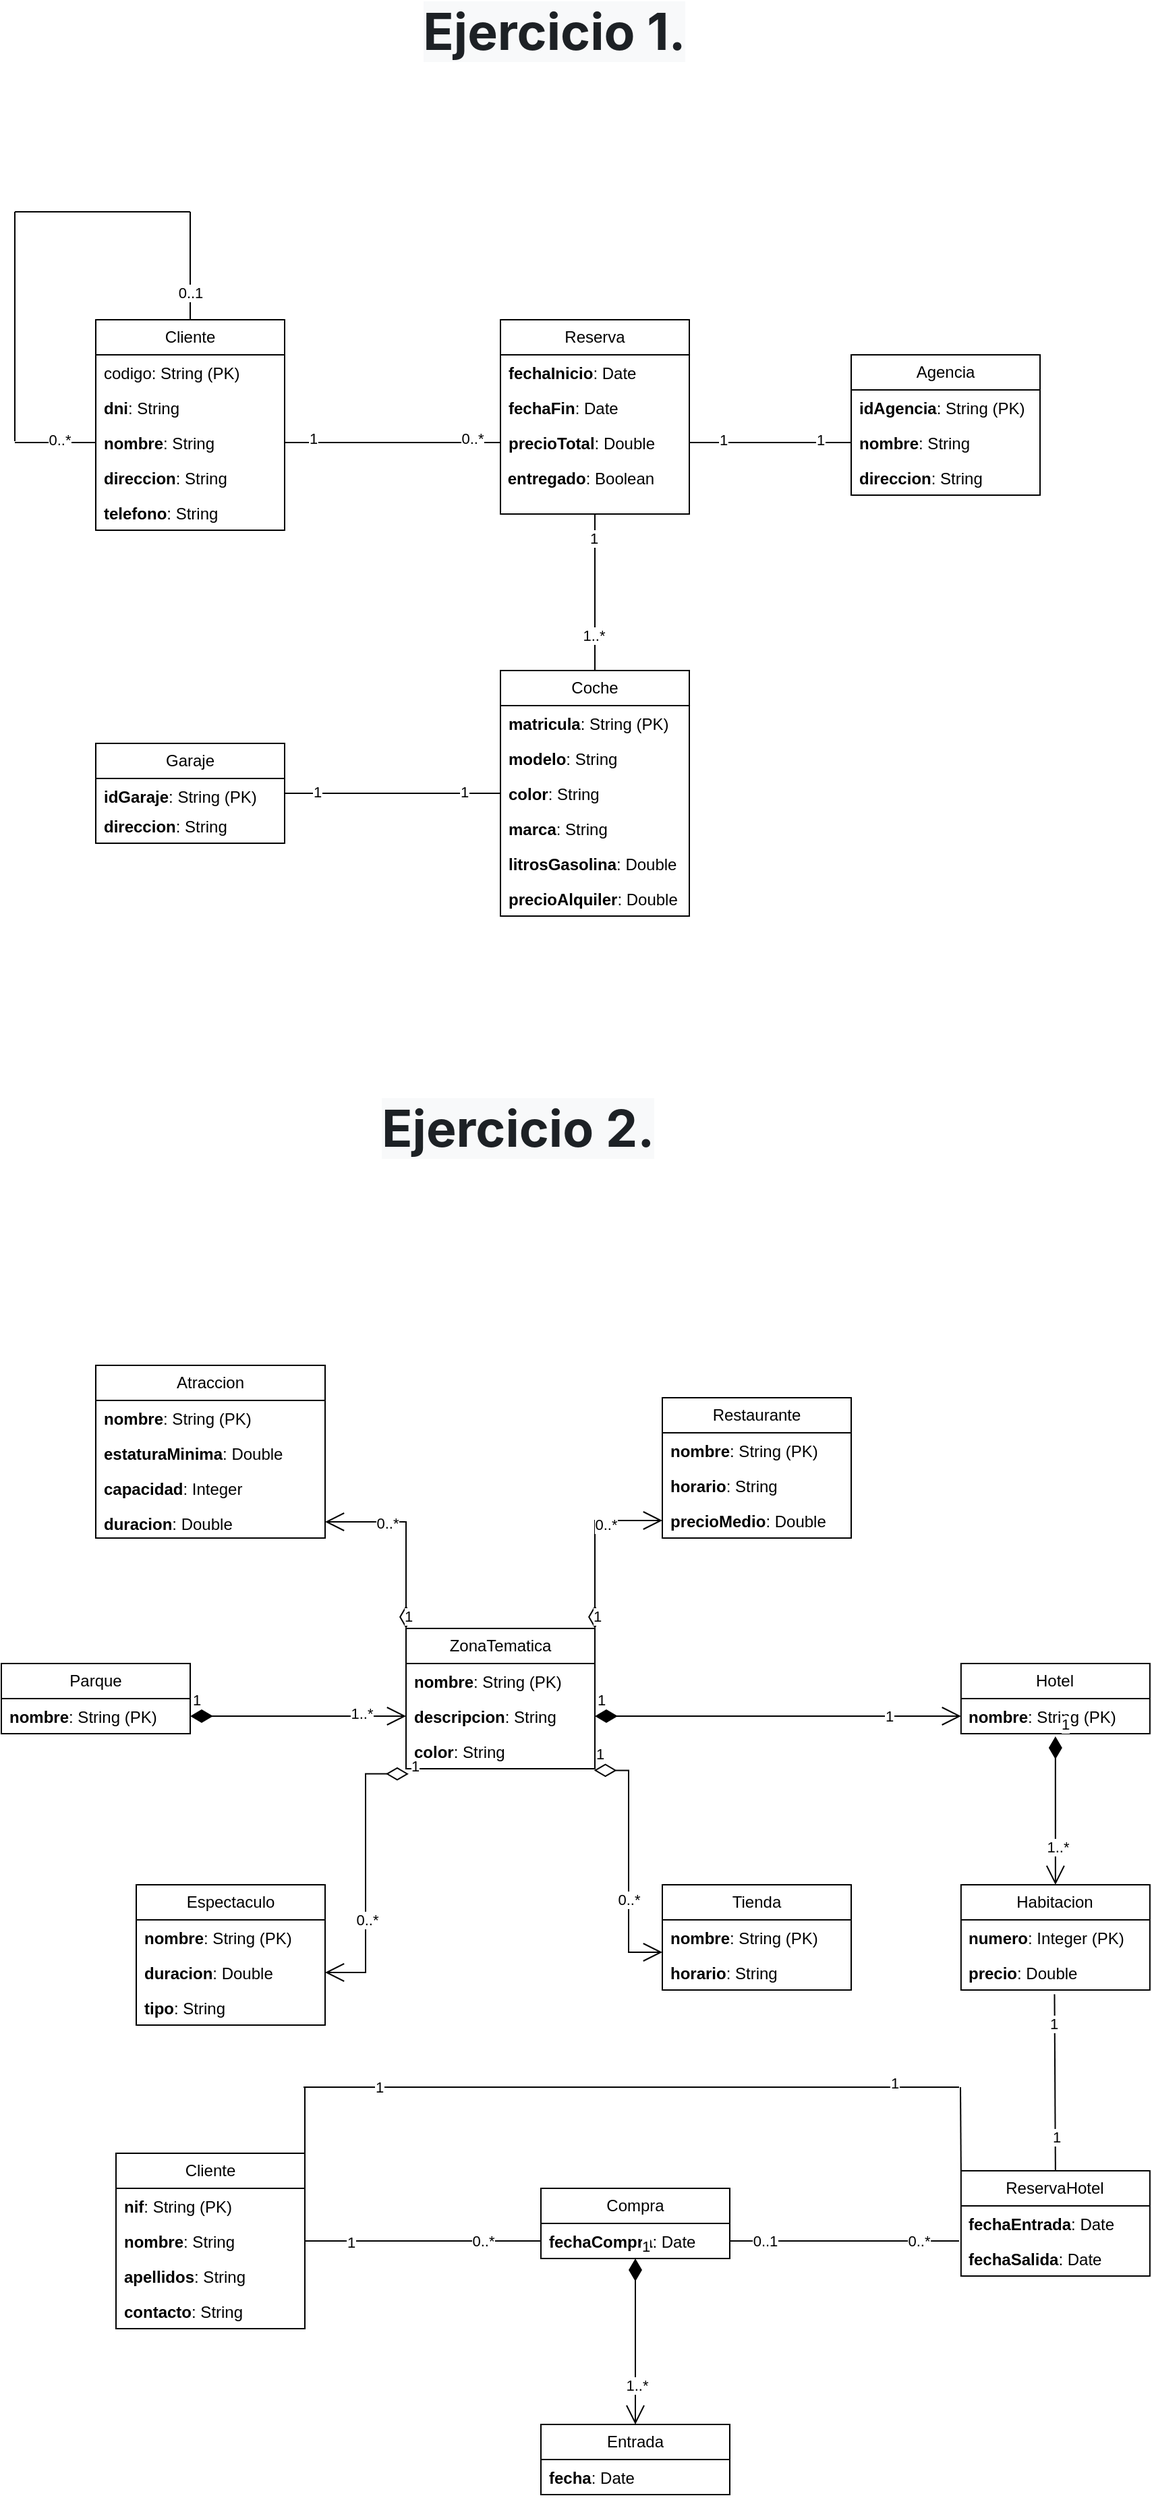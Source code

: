 <mxfile version="27.0.5">
  <diagram name="Página-1" id="EUluBLOnjJW3jBVmM-b0">
    <mxGraphModel dx="3473" dy="3196" grid="1" gridSize="10" guides="1" tooltips="1" connect="1" arrows="1" fold="1" page="1" pageScale="1" pageWidth="827" pageHeight="1169" math="0" shadow="0">
      <root>
        <mxCell id="0" />
        <mxCell id="1" parent="0" />
        <mxCell id="inNf---Pyamz4NJHzgAa-1" value="Cliente" style="swimlane;fontStyle=0;childLayout=stackLayout;horizontal=1;startSize=26;fillColor=none;horizontalStack=0;resizeParent=1;resizeParentMax=0;resizeLast=0;collapsible=1;marginBottom=0;whiteSpace=wrap;html=1;" vertex="1" parent="1">
          <mxGeometry x="100" y="-190" width="140" height="156" as="geometry" />
        </mxCell>
        <mxCell id="inNf---Pyamz4NJHzgAa-2" value="codigo: String (PK)" style="text;strokeColor=none;fillColor=none;align=left;verticalAlign=top;spacingLeft=4;spacingRight=4;overflow=hidden;rotatable=0;points=[[0,0.5],[1,0.5]];portConstraint=eastwest;whiteSpace=wrap;html=1;" vertex="1" parent="inNf---Pyamz4NJHzgAa-1">
          <mxGeometry y="26" width="140" height="26" as="geometry" />
        </mxCell>
        <mxCell id="inNf---Pyamz4NJHzgAa-3" value="&lt;strong data-end=&quot;411&quot; data-start=&quot;404&quot;&gt;dni&lt;/strong&gt;: String" style="text;strokeColor=none;fillColor=none;align=left;verticalAlign=top;spacingLeft=4;spacingRight=4;overflow=hidden;rotatable=0;points=[[0,0.5],[1,0.5]];portConstraint=eastwest;whiteSpace=wrap;html=1;" vertex="1" parent="inNf---Pyamz4NJHzgAa-1">
          <mxGeometry y="52" width="140" height="26" as="geometry" />
        </mxCell>
        <mxCell id="inNf---Pyamz4NJHzgAa-5" value="&lt;strong data-end=&quot;432&quot; data-start=&quot;422&quot;&gt;nombre&lt;/strong&gt;: String" style="text;strokeColor=none;fillColor=none;align=left;verticalAlign=top;spacingLeft=4;spacingRight=4;overflow=hidden;rotatable=0;points=[[0,0.5],[1,0.5]];portConstraint=eastwest;whiteSpace=wrap;html=1;" vertex="1" parent="inNf---Pyamz4NJHzgAa-1">
          <mxGeometry y="78" width="140" height="26" as="geometry" />
        </mxCell>
        <mxCell id="inNf---Pyamz4NJHzgAa-6" value="&lt;strong data-end=&quot;456&quot; data-start=&quot;443&quot;&gt;direccion&lt;/strong&gt;: String" style="text;strokeColor=none;fillColor=none;align=left;verticalAlign=top;spacingLeft=4;spacingRight=4;overflow=hidden;rotatable=0;points=[[0,0.5],[1,0.5]];portConstraint=eastwest;whiteSpace=wrap;html=1;" vertex="1" parent="inNf---Pyamz4NJHzgAa-1">
          <mxGeometry y="104" width="140" height="26" as="geometry" />
        </mxCell>
        <mxCell id="inNf---Pyamz4NJHzgAa-4" value="&lt;strong data-end=&quot;479&quot; data-start=&quot;467&quot;&gt;telefono&lt;/strong&gt;: String" style="text;strokeColor=none;fillColor=none;align=left;verticalAlign=top;spacingLeft=4;spacingRight=4;overflow=hidden;rotatable=0;points=[[0,0.5],[1,0.5]];portConstraint=eastwest;whiteSpace=wrap;html=1;" vertex="1" parent="inNf---Pyamz4NJHzgAa-1">
          <mxGeometry y="130" width="140" height="26" as="geometry" />
        </mxCell>
        <mxCell id="inNf---Pyamz4NJHzgAa-7" value="Reserva" style="swimlane;fontStyle=0;childLayout=stackLayout;horizontal=1;startSize=26;fillColor=none;horizontalStack=0;resizeParent=1;resizeParentMax=0;resizeLast=0;collapsible=1;marginBottom=0;whiteSpace=wrap;html=1;" vertex="1" parent="1">
          <mxGeometry x="400" y="-190" width="140" height="144" as="geometry" />
        </mxCell>
        <mxCell id="inNf---Pyamz4NJHzgAa-8" value="&lt;strong data-end=&quot;525&quot; data-start=&quot;510&quot;&gt;fechaInicio&lt;/strong&gt;: Date" style="text;strokeColor=none;fillColor=none;align=left;verticalAlign=top;spacingLeft=4;spacingRight=4;overflow=hidden;rotatable=0;points=[[0,0.5],[1,0.5]];portConstraint=eastwest;whiteSpace=wrap;html=1;" vertex="1" parent="inNf---Pyamz4NJHzgAa-7">
          <mxGeometry y="26" width="140" height="26" as="geometry" />
        </mxCell>
        <mxCell id="inNf---Pyamz4NJHzgAa-9" value="&lt;strong data-end=&quot;546&quot; data-start=&quot;534&quot;&gt;fechaFin&lt;/strong&gt;: Date" style="text;strokeColor=none;fillColor=none;align=left;verticalAlign=top;spacingLeft=4;spacingRight=4;overflow=hidden;rotatable=0;points=[[0,0.5],[1,0.5]];portConstraint=eastwest;whiteSpace=wrap;html=1;" vertex="1" parent="inNf---Pyamz4NJHzgAa-7">
          <mxGeometry y="52" width="140" height="26" as="geometry" />
        </mxCell>
        <mxCell id="inNf---Pyamz4NJHzgAa-10" value="&lt;strong data-end=&quot;570&quot; data-start=&quot;555&quot;&gt;precioTotal&lt;/strong&gt;: Double" style="text;strokeColor=none;fillColor=none;align=left;verticalAlign=top;spacingLeft=4;spacingRight=4;overflow=hidden;rotatable=0;points=[[0,0.5],[1,0.5]];portConstraint=eastwest;whiteSpace=wrap;html=1;" vertex="1" parent="inNf---Pyamz4NJHzgAa-7">
          <mxGeometry y="78" width="140" height="26" as="geometry" />
        </mxCell>
        <mxCell id="inNf---Pyamz4NJHzgAa-11" value="&lt;strong data-end=&quot;594&quot; data-start=&quot;581&quot;&gt;&amp;nbsp;entregado&lt;/strong&gt;: Boolean" style="text;whiteSpace=wrap;html=1;" vertex="1" parent="inNf---Pyamz4NJHzgAa-7">
          <mxGeometry y="104" width="140" height="40" as="geometry" />
        </mxCell>
        <mxCell id="inNf---Pyamz4NJHzgAa-12" value="Coche" style="swimlane;fontStyle=0;childLayout=stackLayout;horizontal=1;startSize=26;fillColor=none;horizontalStack=0;resizeParent=1;resizeParentMax=0;resizeLast=0;collapsible=1;marginBottom=0;whiteSpace=wrap;html=1;" vertex="1" parent="1">
          <mxGeometry x="400" y="70" width="140" height="182" as="geometry" />
        </mxCell>
        <mxCell id="inNf---Pyamz4NJHzgAa-13" value="&lt;strong data-end=&quot;637&quot; data-start=&quot;624&quot;&gt;matricula&lt;/strong&gt;: String (PK)" style="text;strokeColor=none;fillColor=none;align=left;verticalAlign=top;spacingLeft=4;spacingRight=4;overflow=hidden;rotatable=0;points=[[0,0.5],[1,0.5]];portConstraint=eastwest;whiteSpace=wrap;html=1;" vertex="1" parent="inNf---Pyamz4NJHzgAa-12">
          <mxGeometry y="26" width="140" height="26" as="geometry" />
        </mxCell>
        <mxCell id="inNf---Pyamz4NJHzgAa-14" value="&lt;strong data-end=&quot;663&quot; data-start=&quot;653&quot;&gt;modelo&lt;/strong&gt;: String" style="text;strokeColor=none;fillColor=none;align=left;verticalAlign=top;spacingLeft=4;spacingRight=4;overflow=hidden;rotatable=0;points=[[0,0.5],[1,0.5]];portConstraint=eastwest;whiteSpace=wrap;html=1;" vertex="1" parent="inNf---Pyamz4NJHzgAa-12">
          <mxGeometry y="52" width="140" height="26" as="geometry" />
        </mxCell>
        <mxCell id="inNf---Pyamz4NJHzgAa-17" value="&lt;strong data-end=&quot;683&quot; data-start=&quot;674&quot;&gt;color&lt;/strong&gt;: String" style="text;strokeColor=none;fillColor=none;align=left;verticalAlign=top;spacingLeft=4;spacingRight=4;overflow=hidden;rotatable=0;points=[[0,0.5],[1,0.5]];portConstraint=eastwest;whiteSpace=wrap;html=1;" vertex="1" parent="inNf---Pyamz4NJHzgAa-12">
          <mxGeometry y="78" width="140" height="26" as="geometry" />
        </mxCell>
        <mxCell id="inNf---Pyamz4NJHzgAa-18" value="&lt;strong data-end=&quot;703&quot; data-start=&quot;694&quot;&gt;marca&lt;/strong&gt;: String" style="text;strokeColor=none;fillColor=none;align=left;verticalAlign=top;spacingLeft=4;spacingRight=4;overflow=hidden;rotatable=0;points=[[0,0.5],[1,0.5]];portConstraint=eastwest;whiteSpace=wrap;html=1;" vertex="1" parent="inNf---Pyamz4NJHzgAa-12">
          <mxGeometry y="104" width="140" height="26" as="geometry" />
        </mxCell>
        <mxCell id="inNf---Pyamz4NJHzgAa-19" value="&lt;strong data-end=&quot;732&quot; data-start=&quot;714&quot;&gt;litrosGasolina&lt;/strong&gt;: Double" style="text;strokeColor=none;fillColor=none;align=left;verticalAlign=top;spacingLeft=4;spacingRight=4;overflow=hidden;rotatable=0;points=[[0,0.5],[1,0.5]];portConstraint=eastwest;whiteSpace=wrap;html=1;" vertex="1" parent="inNf---Pyamz4NJHzgAa-12">
          <mxGeometry y="130" width="140" height="26" as="geometry" />
        </mxCell>
        <mxCell id="inNf---Pyamz4NJHzgAa-15" value="&lt;strong data-end=&quot;761&quot; data-start=&quot;743&quot;&gt;precioAlquiler&lt;/strong&gt;: Double" style="text;strokeColor=none;fillColor=none;align=left;verticalAlign=top;spacingLeft=4;spacingRight=4;overflow=hidden;rotatable=0;points=[[0,0.5],[1,0.5]];portConstraint=eastwest;whiteSpace=wrap;html=1;" vertex="1" parent="inNf---Pyamz4NJHzgAa-12">
          <mxGeometry y="156" width="140" height="26" as="geometry" />
        </mxCell>
        <mxCell id="inNf---Pyamz4NJHzgAa-20" value="Garaje" style="swimlane;fontStyle=0;childLayout=stackLayout;horizontal=1;startSize=26;fillColor=none;horizontalStack=0;resizeParent=1;resizeParentMax=0;resizeLast=0;collapsible=1;marginBottom=0;whiteSpace=wrap;html=1;" vertex="1" parent="1">
          <mxGeometry x="100" y="124" width="140" height="74" as="geometry" />
        </mxCell>
        <mxCell id="inNf---Pyamz4NJHzgAa-21" value="&lt;strong data-end=&quot;803&quot; data-start=&quot;791&quot;&gt;idGaraje&lt;/strong&gt;: String (PK)" style="text;strokeColor=none;fillColor=none;align=left;verticalAlign=top;spacingLeft=4;spacingRight=4;overflow=hidden;rotatable=0;points=[[0,0.5],[1,0.5]];portConstraint=eastwest;whiteSpace=wrap;html=1;" vertex="1" parent="inNf---Pyamz4NJHzgAa-20">
          <mxGeometry y="26" width="140" height="22" as="geometry" />
        </mxCell>
        <mxCell id="inNf---Pyamz4NJHzgAa-22" value="&lt;strong data-end=&quot;832&quot; data-start=&quot;819&quot;&gt;direccion&lt;/strong&gt;: String" style="text;strokeColor=none;fillColor=none;align=left;verticalAlign=top;spacingLeft=4;spacingRight=4;overflow=hidden;rotatable=0;points=[[0,0.5],[1,0.5]];portConstraint=eastwest;whiteSpace=wrap;html=1;" vertex="1" parent="inNf---Pyamz4NJHzgAa-20">
          <mxGeometry y="48" width="140" height="26" as="geometry" />
        </mxCell>
        <mxCell id="inNf---Pyamz4NJHzgAa-24" value="Agencia" style="swimlane;fontStyle=0;childLayout=stackLayout;horizontal=1;startSize=26;fillColor=none;horizontalStack=0;resizeParent=1;resizeParentMax=0;resizeLast=0;collapsible=1;marginBottom=0;whiteSpace=wrap;html=1;" vertex="1" parent="1">
          <mxGeometry x="660" y="-164" width="140" height="104" as="geometry" />
        </mxCell>
        <mxCell id="inNf---Pyamz4NJHzgAa-25" value="&lt;strong data-end=&quot;876&quot; data-start=&quot;863&quot;&gt;idAgencia&lt;/strong&gt;: String (PK)" style="text;strokeColor=none;fillColor=none;align=left;verticalAlign=top;spacingLeft=4;spacingRight=4;overflow=hidden;rotatable=0;points=[[0,0.5],[1,0.5]];portConstraint=eastwest;whiteSpace=wrap;html=1;" vertex="1" parent="inNf---Pyamz4NJHzgAa-24">
          <mxGeometry y="26" width="140" height="26" as="geometry" />
        </mxCell>
        <mxCell id="inNf---Pyamz4NJHzgAa-26" value="&lt;strong data-end=&quot;902&quot; data-start=&quot;892&quot;&gt;nombre&lt;/strong&gt;: String" style="text;strokeColor=none;fillColor=none;align=left;verticalAlign=top;spacingLeft=4;spacingRight=4;overflow=hidden;rotatable=0;points=[[0,0.5],[1,0.5]];portConstraint=eastwest;whiteSpace=wrap;html=1;" vertex="1" parent="inNf---Pyamz4NJHzgAa-24">
          <mxGeometry y="52" width="140" height="26" as="geometry" />
        </mxCell>
        <mxCell id="inNf---Pyamz4NJHzgAa-27" value="&lt;strong data-end=&quot;926&quot; data-start=&quot;913&quot;&gt;direccion&lt;/strong&gt;: String" style="text;strokeColor=none;fillColor=none;align=left;verticalAlign=top;spacingLeft=4;spacingRight=4;overflow=hidden;rotatable=0;points=[[0,0.5],[1,0.5]];portConstraint=eastwest;whiteSpace=wrap;html=1;" vertex="1" parent="inNf---Pyamz4NJHzgAa-24">
          <mxGeometry y="78" width="140" height="26" as="geometry" />
        </mxCell>
        <mxCell id="inNf---Pyamz4NJHzgAa-28" value="Parque" style="swimlane;fontStyle=0;childLayout=stackLayout;horizontal=1;startSize=26;fillColor=none;horizontalStack=0;resizeParent=1;resizeParentMax=0;resizeLast=0;collapsible=1;marginBottom=0;whiteSpace=wrap;html=1;" vertex="1" parent="1">
          <mxGeometry x="30" y="806" width="140" height="52" as="geometry" />
        </mxCell>
        <mxCell id="inNf---Pyamz4NJHzgAa-29" value="&lt;strong data-end=&quot;1656&quot; data-start=&quot;1646&quot;&gt;nombre&lt;/strong&gt;: String (PK)" style="text;strokeColor=none;fillColor=none;align=left;verticalAlign=top;spacingLeft=4;spacingRight=4;overflow=hidden;rotatable=0;points=[[0,0.5],[1,0.5]];portConstraint=eastwest;whiteSpace=wrap;html=1;" vertex="1" parent="inNf---Pyamz4NJHzgAa-28">
          <mxGeometry y="26" width="140" height="26" as="geometry" />
        </mxCell>
        <mxCell id="inNf---Pyamz4NJHzgAa-32" value="ZonaTematica" style="swimlane;fontStyle=0;childLayout=stackLayout;horizontal=1;startSize=26;fillColor=none;horizontalStack=0;resizeParent=1;resizeParentMax=0;resizeLast=0;collapsible=1;marginBottom=0;whiteSpace=wrap;html=1;" vertex="1" parent="1">
          <mxGeometry x="330" y="780" width="140" height="104" as="geometry" />
        </mxCell>
        <mxCell id="inNf---Pyamz4NJHzgAa-33" value="&lt;strong data-end=&quot;1707&quot; data-start=&quot;1697&quot;&gt;nombre&lt;/strong&gt;: String (PK)" style="text;strokeColor=none;fillColor=none;align=left;verticalAlign=top;spacingLeft=4;spacingRight=4;overflow=hidden;rotatable=0;points=[[0,0.5],[1,0.5]];portConstraint=eastwest;whiteSpace=wrap;html=1;" vertex="1" parent="inNf---Pyamz4NJHzgAa-32">
          <mxGeometry y="26" width="140" height="26" as="geometry" />
        </mxCell>
        <mxCell id="inNf---Pyamz4NJHzgAa-34" value="&lt;strong data-end=&quot;1738&quot; data-start=&quot;1723&quot;&gt;descripcion&lt;/strong&gt;: String" style="text;strokeColor=none;fillColor=none;align=left;verticalAlign=top;spacingLeft=4;spacingRight=4;overflow=hidden;rotatable=0;points=[[0,0.5],[1,0.5]];portConstraint=eastwest;whiteSpace=wrap;html=1;" vertex="1" parent="inNf---Pyamz4NJHzgAa-32">
          <mxGeometry y="52" width="140" height="26" as="geometry" />
        </mxCell>
        <mxCell id="inNf---Pyamz4NJHzgAa-35" value="&lt;strong data-end=&quot;1758&quot; data-start=&quot;1749&quot;&gt;color&lt;/strong&gt;: String" style="text;strokeColor=none;fillColor=none;align=left;verticalAlign=top;spacingLeft=4;spacingRight=4;overflow=hidden;rotatable=0;points=[[0,0.5],[1,0.5]];portConstraint=eastwest;whiteSpace=wrap;html=1;" vertex="1" parent="inNf---Pyamz4NJHzgAa-32">
          <mxGeometry y="78" width="140" height="26" as="geometry" />
        </mxCell>
        <mxCell id="inNf---Pyamz4NJHzgAa-36" value="Hotel" style="swimlane;fontStyle=0;childLayout=stackLayout;horizontal=1;startSize=26;fillColor=none;horizontalStack=0;resizeParent=1;resizeParentMax=0;resizeLast=0;collapsible=1;marginBottom=0;whiteSpace=wrap;html=1;" vertex="1" parent="1">
          <mxGeometry x="741.43" y="806" width="140" height="52" as="geometry" />
        </mxCell>
        <mxCell id="inNf---Pyamz4NJHzgAa-37" value="&lt;strong data-end=&quot;1797&quot; data-start=&quot;1787&quot;&gt;nombre&lt;/strong&gt;: String (PK)" style="text;strokeColor=none;fillColor=none;align=left;verticalAlign=top;spacingLeft=4;spacingRight=4;overflow=hidden;rotatable=0;points=[[0,0.5],[1,0.5]];portConstraint=eastwest;whiteSpace=wrap;html=1;" vertex="1" parent="inNf---Pyamz4NJHzgAa-36">
          <mxGeometry y="26" width="140" height="26" as="geometry" />
        </mxCell>
        <mxCell id="inNf---Pyamz4NJHzgAa-40" value="Habitacion" style="swimlane;fontStyle=0;childLayout=stackLayout;horizontal=1;startSize=26;fillColor=none;horizontalStack=0;resizeParent=1;resizeParentMax=0;resizeLast=0;collapsible=1;marginBottom=0;whiteSpace=wrap;html=1;" vertex="1" parent="1">
          <mxGeometry x="741.43" y="970" width="140" height="78" as="geometry" />
        </mxCell>
        <mxCell id="inNf---Pyamz4NJHzgAa-41" value="&lt;strong data-end=&quot;1846&quot; data-start=&quot;1836&quot;&gt;numero&lt;/strong&gt;: Integer (PK)" style="text;strokeColor=none;fillColor=none;align=left;verticalAlign=top;spacingLeft=4;spacingRight=4;overflow=hidden;rotatable=0;points=[[0,0.5],[1,0.5]];portConstraint=eastwest;whiteSpace=wrap;html=1;" vertex="1" parent="inNf---Pyamz4NJHzgAa-40">
          <mxGeometry y="26" width="140" height="26" as="geometry" />
        </mxCell>
        <mxCell id="inNf---Pyamz4NJHzgAa-42" value="&lt;strong data-end=&quot;1873&quot; data-start=&quot;1863&quot;&gt;precio&lt;/strong&gt;: Double" style="text;strokeColor=none;fillColor=none;align=left;verticalAlign=top;spacingLeft=4;spacingRight=4;overflow=hidden;rotatable=0;points=[[0,0.5],[1,0.5]];portConstraint=eastwest;whiteSpace=wrap;html=1;" vertex="1" parent="inNf---Pyamz4NJHzgAa-40">
          <mxGeometry y="52" width="140" height="26" as="geometry" />
        </mxCell>
        <mxCell id="inNf---Pyamz4NJHzgAa-44" value="Restaurante" style="swimlane;fontStyle=0;childLayout=stackLayout;horizontal=1;startSize=26;fillColor=none;horizontalStack=0;resizeParent=1;resizeParentMax=0;resizeLast=0;collapsible=1;marginBottom=0;whiteSpace=wrap;html=1;" vertex="1" parent="1">
          <mxGeometry x="520" y="609" width="140" height="104" as="geometry" />
        </mxCell>
        <mxCell id="inNf---Pyamz4NJHzgAa-45" value="&lt;strong data-end=&quot;1918&quot; data-start=&quot;1908&quot;&gt;nombre&lt;/strong&gt;: String (PK)" style="text;strokeColor=none;fillColor=none;align=left;verticalAlign=top;spacingLeft=4;spacingRight=4;overflow=hidden;rotatable=0;points=[[0,0.5],[1,0.5]];portConstraint=eastwest;whiteSpace=wrap;html=1;" vertex="1" parent="inNf---Pyamz4NJHzgAa-44">
          <mxGeometry y="26" width="140" height="26" as="geometry" />
        </mxCell>
        <mxCell id="inNf---Pyamz4NJHzgAa-46" value="&lt;strong data-end=&quot;1945&quot; data-start=&quot;1934&quot;&gt;horario&lt;/strong&gt;: String" style="text;strokeColor=none;fillColor=none;align=left;verticalAlign=top;spacingLeft=4;spacingRight=4;overflow=hidden;rotatable=0;points=[[0,0.5],[1,0.5]];portConstraint=eastwest;whiteSpace=wrap;html=1;" vertex="1" parent="inNf---Pyamz4NJHzgAa-44">
          <mxGeometry y="52" width="140" height="26" as="geometry" />
        </mxCell>
        <mxCell id="inNf---Pyamz4NJHzgAa-47" value="&lt;strong data-end=&quot;1971&quot; data-start=&quot;1956&quot;&gt;precioMedio&lt;/strong&gt;: Double" style="text;strokeColor=none;fillColor=none;align=left;verticalAlign=top;spacingLeft=4;spacingRight=4;overflow=hidden;rotatable=0;points=[[0,0.5],[1,0.5]];portConstraint=eastwest;whiteSpace=wrap;html=1;" vertex="1" parent="inNf---Pyamz4NJHzgAa-44">
          <mxGeometry y="78" width="140" height="26" as="geometry" />
        </mxCell>
        <mxCell id="inNf---Pyamz4NJHzgAa-48" value="Tienda" style="swimlane;fontStyle=0;childLayout=stackLayout;horizontal=1;startSize=26;fillColor=none;horizontalStack=0;resizeParent=1;resizeParentMax=0;resizeLast=0;collapsible=1;marginBottom=0;whiteSpace=wrap;html=1;" vertex="1" parent="1">
          <mxGeometry x="520" y="970" width="140" height="78" as="geometry" />
        </mxCell>
        <mxCell id="inNf---Pyamz4NJHzgAa-49" value="&lt;strong data-end=&quot;2011&quot; data-start=&quot;2001&quot;&gt;nombre&lt;/strong&gt;: String (PK)" style="text;strokeColor=none;fillColor=none;align=left;verticalAlign=top;spacingLeft=4;spacingRight=4;overflow=hidden;rotatable=0;points=[[0,0.5],[1,0.5]];portConstraint=eastwest;whiteSpace=wrap;html=1;" vertex="1" parent="inNf---Pyamz4NJHzgAa-48">
          <mxGeometry y="26" width="140" height="26" as="geometry" />
        </mxCell>
        <mxCell id="inNf---Pyamz4NJHzgAa-50" value="&lt;strong data-end=&quot;2038&quot; data-start=&quot;2027&quot;&gt;horario&lt;/strong&gt;: String" style="text;strokeColor=none;fillColor=none;align=left;verticalAlign=top;spacingLeft=4;spacingRight=4;overflow=hidden;rotatable=0;points=[[0,0.5],[1,0.5]];portConstraint=eastwest;whiteSpace=wrap;html=1;" vertex="1" parent="inNf---Pyamz4NJHzgAa-48">
          <mxGeometry y="52" width="140" height="26" as="geometry" />
        </mxCell>
        <mxCell id="inNf---Pyamz4NJHzgAa-52" value="Atraccion" style="swimlane;fontStyle=0;childLayout=stackLayout;horizontal=1;startSize=26;fillColor=none;horizontalStack=0;resizeParent=1;resizeParentMax=0;resizeLast=0;collapsible=1;marginBottom=0;whiteSpace=wrap;html=1;" vertex="1" parent="1">
          <mxGeometry x="100" y="585" width="170" height="128" as="geometry" />
        </mxCell>
        <mxCell id="inNf---Pyamz4NJHzgAa-53" value="&lt;strong data-end=&quot;2081&quot; data-start=&quot;2071&quot;&gt;nombre&lt;/strong&gt;: String (PK)" style="text;strokeColor=none;fillColor=none;align=left;verticalAlign=top;spacingLeft=4;spacingRight=4;overflow=hidden;rotatable=0;points=[[0,0.5],[1,0.5]];portConstraint=eastwest;whiteSpace=wrap;html=1;" vertex="1" parent="inNf---Pyamz4NJHzgAa-52">
          <mxGeometry y="26" width="170" height="26" as="geometry" />
        </mxCell>
        <mxCell id="inNf---Pyamz4NJHzgAa-54" value="&lt;strong data-end=&quot;2115&quot; data-start=&quot;2097&quot;&gt;estaturaMinima&lt;/strong&gt;: Double" style="text;strokeColor=none;fillColor=none;align=left;verticalAlign=top;spacingLeft=4;spacingRight=4;overflow=hidden;rotatable=0;points=[[0,0.5],[1,0.5]];portConstraint=eastwest;whiteSpace=wrap;html=1;" vertex="1" parent="inNf---Pyamz4NJHzgAa-52">
          <mxGeometry y="52" width="170" height="26" as="geometry" />
        </mxCell>
        <mxCell id="inNf---Pyamz4NJHzgAa-55" value="&lt;strong data-end=&quot;2139&quot; data-start=&quot;2126&quot;&gt;capacidad&lt;/strong&gt;: Integer" style="text;strokeColor=none;fillColor=none;align=left;verticalAlign=top;spacingLeft=4;spacingRight=4;overflow=hidden;rotatable=0;points=[[0,0.5],[1,0.5]];portConstraint=eastwest;whiteSpace=wrap;html=1;" vertex="1" parent="inNf---Pyamz4NJHzgAa-52">
          <mxGeometry y="78" width="170" height="26" as="geometry" />
        </mxCell>
        <mxCell id="inNf---Pyamz4NJHzgAa-56" value="&lt;strong data-end=&quot;2163&quot; data-start=&quot;2151&quot;&gt;duracion&lt;/strong&gt;: Double" style="text;strokeColor=none;fillColor=none;align=left;verticalAlign=top;spacingLeft=4;spacingRight=4;overflow=hidden;rotatable=0;points=[[0,0.5],[1,0.5]];portConstraint=eastwest;whiteSpace=wrap;html=1;" vertex="1" parent="inNf---Pyamz4NJHzgAa-52">
          <mxGeometry y="104" width="170" height="24" as="geometry" />
        </mxCell>
        <mxCell id="inNf---Pyamz4NJHzgAa-57" value="Espectaculo" style="swimlane;fontStyle=0;childLayout=stackLayout;horizontal=1;startSize=26;fillColor=none;horizontalStack=0;resizeParent=1;resizeParentMax=0;resizeLast=0;collapsible=1;marginBottom=0;whiteSpace=wrap;html=1;" vertex="1" parent="1">
          <mxGeometry x="130" y="970" width="140" height="104" as="geometry" />
        </mxCell>
        <mxCell id="inNf---Pyamz4NJHzgAa-58" value="&lt;strong data-end=&quot;2208&quot; data-start=&quot;2198&quot;&gt;nombre&lt;/strong&gt;: String (PK)" style="text;strokeColor=none;fillColor=none;align=left;verticalAlign=top;spacingLeft=4;spacingRight=4;overflow=hidden;rotatable=0;points=[[0,0.5],[1,0.5]];portConstraint=eastwest;whiteSpace=wrap;html=1;" vertex="1" parent="inNf---Pyamz4NJHzgAa-57">
          <mxGeometry y="26" width="140" height="26" as="geometry" />
        </mxCell>
        <mxCell id="inNf---Pyamz4NJHzgAa-59" value="&lt;strong data-end=&quot;2236&quot; data-start=&quot;2224&quot;&gt;duracion&lt;/strong&gt;: Double" style="text;strokeColor=none;fillColor=none;align=left;verticalAlign=top;spacingLeft=4;spacingRight=4;overflow=hidden;rotatable=0;points=[[0,0.5],[1,0.5]];portConstraint=eastwest;whiteSpace=wrap;html=1;" vertex="1" parent="inNf---Pyamz4NJHzgAa-57">
          <mxGeometry y="52" width="140" height="26" as="geometry" />
        </mxCell>
        <mxCell id="inNf---Pyamz4NJHzgAa-60" value="&lt;strong data-end=&quot;2255&quot; data-start=&quot;2247&quot;&gt;tipo&lt;/strong&gt;: String" style="text;strokeColor=none;fillColor=none;align=left;verticalAlign=top;spacingLeft=4;spacingRight=4;overflow=hidden;rotatable=0;points=[[0,0.5],[1,0.5]];portConstraint=eastwest;whiteSpace=wrap;html=1;" vertex="1" parent="inNf---Pyamz4NJHzgAa-57">
          <mxGeometry y="78" width="140" height="26" as="geometry" />
        </mxCell>
        <mxCell id="inNf---Pyamz4NJHzgAa-61" value="Entrada" style="swimlane;fontStyle=0;childLayout=stackLayout;horizontal=1;startSize=26;fillColor=none;horizontalStack=0;resizeParent=1;resizeParentMax=0;resizeLast=0;collapsible=1;marginBottom=0;whiteSpace=wrap;html=1;" vertex="1" parent="1">
          <mxGeometry x="430" y="1370" width="140" height="52" as="geometry" />
        </mxCell>
        <mxCell id="inNf---Pyamz4NJHzgAa-62" value="&lt;strong data-end=&quot;2295&quot; data-start=&quot;2286&quot;&gt;fecha&lt;/strong&gt;: Date" style="text;strokeColor=none;fillColor=none;align=left;verticalAlign=top;spacingLeft=4;spacingRight=4;overflow=hidden;rotatable=0;points=[[0,0.5],[1,0.5]];portConstraint=eastwest;whiteSpace=wrap;html=1;" vertex="1" parent="inNf---Pyamz4NJHzgAa-61">
          <mxGeometry y="26" width="140" height="26" as="geometry" />
        </mxCell>
        <mxCell id="inNf---Pyamz4NJHzgAa-65" value="Cliente" style="swimlane;fontStyle=0;childLayout=stackLayout;horizontal=1;startSize=26;fillColor=none;horizontalStack=0;resizeParent=1;resizeParentMax=0;resizeLast=0;collapsible=1;marginBottom=0;whiteSpace=wrap;html=1;" vertex="1" parent="1">
          <mxGeometry x="115" y="1169" width="140" height="130" as="geometry" />
        </mxCell>
        <mxCell id="inNf---Pyamz4NJHzgAa-68" value="&lt;strong data-end=&quot;2377&quot; data-start=&quot;2370&quot;&gt;nif&lt;/strong&gt;: String (PK)" style="text;strokeColor=none;fillColor=none;align=left;verticalAlign=top;spacingLeft=4;spacingRight=4;overflow=hidden;rotatable=0;points=[[0,0.5],[1,0.5]];portConstraint=eastwest;whiteSpace=wrap;html=1;" vertex="1" parent="inNf---Pyamz4NJHzgAa-65">
          <mxGeometry y="26" width="140" height="26" as="geometry" />
        </mxCell>
        <mxCell id="inNf---Pyamz4NJHzgAa-66" value="&lt;strong data-end=&quot;2335&quot; data-start=&quot;2325&quot;&gt;nombre&lt;/strong&gt;: String" style="text;strokeColor=none;fillColor=none;align=left;verticalAlign=top;spacingLeft=4;spacingRight=4;overflow=hidden;rotatable=0;points=[[0,0.5],[1,0.5]];portConstraint=eastwest;whiteSpace=wrap;html=1;" vertex="1" parent="inNf---Pyamz4NJHzgAa-65">
          <mxGeometry y="52" width="140" height="26" as="geometry" />
        </mxCell>
        <mxCell id="inNf---Pyamz4NJHzgAa-73" value="&lt;strong data-end=&quot;2359&quot; data-start=&quot;2346&quot;&gt;apellidos&lt;/strong&gt;: String" style="text;strokeColor=none;fillColor=none;align=left;verticalAlign=top;spacingLeft=4;spacingRight=4;overflow=hidden;rotatable=0;points=[[0,0.5],[1,0.5]];portConstraint=eastwest;whiteSpace=wrap;html=1;" vertex="1" parent="inNf---Pyamz4NJHzgAa-65">
          <mxGeometry y="78" width="140" height="26" as="geometry" />
        </mxCell>
        <mxCell id="inNf---Pyamz4NJHzgAa-67" value="&lt;strong data-end=&quot;2405&quot; data-start=&quot;2393&quot;&gt;contacto&lt;/strong&gt;: String" style="text;strokeColor=none;fillColor=none;align=left;verticalAlign=top;spacingLeft=4;spacingRight=4;overflow=hidden;rotatable=0;points=[[0,0.5],[1,0.5]];portConstraint=eastwest;whiteSpace=wrap;html=1;" vertex="1" parent="inNf---Pyamz4NJHzgAa-65">
          <mxGeometry y="104" width="140" height="26" as="geometry" />
        </mxCell>
        <mxCell id="inNf---Pyamz4NJHzgAa-69" value="Compra" style="swimlane;fontStyle=0;childLayout=stackLayout;horizontal=1;startSize=26;fillColor=none;horizontalStack=0;resizeParent=1;resizeParentMax=0;resizeLast=0;collapsible=1;marginBottom=0;whiteSpace=wrap;html=1;" vertex="1" parent="1">
          <mxGeometry x="430" y="1195" width="140" height="52" as="geometry" />
        </mxCell>
        <mxCell id="inNf---Pyamz4NJHzgAa-70" value="&lt;strong data-end=&quot;2451&quot; data-start=&quot;2436&quot;&gt;fechaCompra&lt;/strong&gt;: Date" style="text;strokeColor=none;fillColor=none;align=left;verticalAlign=top;spacingLeft=4;spacingRight=4;overflow=hidden;rotatable=0;points=[[0,0.5],[1,0.5]];portConstraint=eastwest;whiteSpace=wrap;html=1;" vertex="1" parent="inNf---Pyamz4NJHzgAa-69">
          <mxGeometry y="26" width="140" height="26" as="geometry" />
        </mxCell>
        <mxCell id="inNf---Pyamz4NJHzgAa-74" value="ReservaHotel" style="swimlane;fontStyle=0;childLayout=stackLayout;horizontal=1;startSize=26;fillColor=none;horizontalStack=0;resizeParent=1;resizeParentMax=0;resizeLast=0;collapsible=1;marginBottom=0;whiteSpace=wrap;html=1;" vertex="1" parent="1">
          <mxGeometry x="741.43" y="1182" width="140" height="78" as="geometry" />
        </mxCell>
        <mxCell id="inNf---Pyamz4NJHzgAa-75" value="&lt;strong data-end=&quot;2502&quot; data-start=&quot;2486&quot;&gt;fechaEntrada&lt;/strong&gt;: Date" style="text;strokeColor=none;fillColor=none;align=left;verticalAlign=top;spacingLeft=4;spacingRight=4;overflow=hidden;rotatable=0;points=[[0,0.5],[1,0.5]];portConstraint=eastwest;whiteSpace=wrap;html=1;" vertex="1" parent="inNf---Pyamz4NJHzgAa-74">
          <mxGeometry y="26" width="140" height="26" as="geometry" />
        </mxCell>
        <mxCell id="inNf---Pyamz4NJHzgAa-76" value="&lt;strong data-end=&quot;2526&quot; data-start=&quot;2511&quot;&gt;fechaSalida&lt;/strong&gt;: Date" style="text;strokeColor=none;fillColor=none;align=left;verticalAlign=top;spacingLeft=4;spacingRight=4;overflow=hidden;rotatable=0;points=[[0,0.5],[1,0.5]];portConstraint=eastwest;whiteSpace=wrap;html=1;" vertex="1" parent="inNf---Pyamz4NJHzgAa-74">
          <mxGeometry y="52" width="140" height="26" as="geometry" />
        </mxCell>
        <mxCell id="inNf---Pyamz4NJHzgAa-78" value="" style="endArrow=none;html=1;rounded=0;entryX=0;entryY=0.5;entryDx=0;entryDy=0;exitX=1;exitY=0.5;exitDx=0;exitDy=0;" edge="1" parent="1" source="inNf---Pyamz4NJHzgAa-5" target="inNf---Pyamz4NJHzgAa-10">
          <mxGeometry width="50" height="50" relative="1" as="geometry">
            <mxPoint x="240" y="20" as="sourcePoint" />
            <mxPoint x="290" y="-30" as="targetPoint" />
          </mxGeometry>
        </mxCell>
        <mxCell id="inNf---Pyamz4NJHzgAa-79" value="1" style="edgeLabel;html=1;align=center;verticalAlign=middle;resizable=0;points=[];" vertex="1" connectable="0" parent="inNf---Pyamz4NJHzgAa-78">
          <mxGeometry x="-0.745" y="3" relative="1" as="geometry">
            <mxPoint as="offset" />
          </mxGeometry>
        </mxCell>
        <mxCell id="inNf---Pyamz4NJHzgAa-80" value="0..*" style="edgeLabel;html=1;align=center;verticalAlign=middle;resizable=0;points=[];" vertex="1" connectable="0" parent="inNf---Pyamz4NJHzgAa-78">
          <mxGeometry x="0.73" y="3" relative="1" as="geometry">
            <mxPoint as="offset" />
          </mxGeometry>
        </mxCell>
        <mxCell id="inNf---Pyamz4NJHzgAa-81" value="" style="endArrow=none;html=1;rounded=0;entryX=0.5;entryY=1;entryDx=0;entryDy=0;exitX=0.5;exitY=0;exitDx=0;exitDy=0;" edge="1" parent="1" source="inNf---Pyamz4NJHzgAa-12" target="inNf---Pyamz4NJHzgAa-11">
          <mxGeometry width="50" height="50" relative="1" as="geometry">
            <mxPoint x="290" y="60" as="sourcePoint" />
            <mxPoint x="340" y="10" as="targetPoint" />
          </mxGeometry>
        </mxCell>
        <mxCell id="inNf---Pyamz4NJHzgAa-83" value="1" style="edgeLabel;html=1;align=center;verticalAlign=middle;resizable=0;points=[];" vertex="1" connectable="0" parent="inNf---Pyamz4NJHzgAa-81">
          <mxGeometry x="0.686" y="1" relative="1" as="geometry">
            <mxPoint as="offset" />
          </mxGeometry>
        </mxCell>
        <mxCell id="inNf---Pyamz4NJHzgAa-84" value="1..*" style="edgeLabel;html=1;align=center;verticalAlign=middle;resizable=0;points=[];" vertex="1" connectable="0" parent="inNf---Pyamz4NJHzgAa-81">
          <mxGeometry x="-0.555" y="1" relative="1" as="geometry">
            <mxPoint as="offset" />
          </mxGeometry>
        </mxCell>
        <mxCell id="inNf---Pyamz4NJHzgAa-86" value="" style="endArrow=none;html=1;rounded=0;entryX=0;entryY=0.5;entryDx=0;entryDy=0;exitX=1;exitY=0.5;exitDx=0;exitDy=0;" edge="1" parent="1" source="inNf---Pyamz4NJHzgAa-21" target="inNf---Pyamz4NJHzgAa-17">
          <mxGeometry width="50" height="50" relative="1" as="geometry">
            <mxPoint x="270" y="210" as="sourcePoint" />
            <mxPoint x="320" y="160" as="targetPoint" />
          </mxGeometry>
        </mxCell>
        <mxCell id="inNf---Pyamz4NJHzgAa-87" value="1" style="edgeLabel;html=1;align=center;verticalAlign=middle;resizable=0;points=[];" vertex="1" connectable="0" parent="inNf---Pyamz4NJHzgAa-86">
          <mxGeometry x="-0.708" y="1" relative="1" as="geometry">
            <mxPoint as="offset" />
          </mxGeometry>
        </mxCell>
        <mxCell id="inNf---Pyamz4NJHzgAa-89" value="1" style="edgeLabel;html=1;align=center;verticalAlign=middle;resizable=0;points=[];" vertex="1" connectable="0" parent="inNf---Pyamz4NJHzgAa-86">
          <mxGeometry x="0.655" y="1" relative="1" as="geometry">
            <mxPoint as="offset" />
          </mxGeometry>
        </mxCell>
        <mxCell id="inNf---Pyamz4NJHzgAa-91" value="" style="endArrow=none;html=1;rounded=0;entryX=0;entryY=0.5;entryDx=0;entryDy=0;exitX=1;exitY=0.5;exitDx=0;exitDy=0;" edge="1" parent="1" source="inNf---Pyamz4NJHzgAa-10" target="inNf---Pyamz4NJHzgAa-26">
          <mxGeometry width="50" height="50" relative="1" as="geometry">
            <mxPoint x="590" y="50" as="sourcePoint" />
            <mxPoint x="640" as="targetPoint" />
          </mxGeometry>
        </mxCell>
        <mxCell id="inNf---Pyamz4NJHzgAa-92" value="1" style="edgeLabel;html=1;align=center;verticalAlign=middle;resizable=0;points=[];" vertex="1" connectable="0" parent="inNf---Pyamz4NJHzgAa-91">
          <mxGeometry x="-0.593" y="2" relative="1" as="geometry">
            <mxPoint as="offset" />
          </mxGeometry>
        </mxCell>
        <mxCell id="inNf---Pyamz4NJHzgAa-93" value="1" style="edgeLabel;html=1;align=center;verticalAlign=middle;resizable=0;points=[];" vertex="1" connectable="0" parent="inNf---Pyamz4NJHzgAa-91">
          <mxGeometry x="0.607" y="2" relative="1" as="geometry">
            <mxPoint as="offset" />
          </mxGeometry>
        </mxCell>
        <mxCell id="inNf---Pyamz4NJHzgAa-94" value="" style="endArrow=none;html=1;rounded=0;exitX=0.5;exitY=0;exitDx=0;exitDy=0;" edge="1" parent="1" source="inNf---Pyamz4NJHzgAa-1">
          <mxGeometry width="50" height="50" relative="1" as="geometry">
            <mxPoint x="160" y="-230" as="sourcePoint" />
            <mxPoint x="170" y="-270" as="targetPoint" />
          </mxGeometry>
        </mxCell>
        <mxCell id="inNf---Pyamz4NJHzgAa-98" value="0..1" style="edgeLabel;html=1;align=center;verticalAlign=middle;resizable=0;points=[];" vertex="1" connectable="0" parent="inNf---Pyamz4NJHzgAa-94">
          <mxGeometry x="-0.505" relative="1" as="geometry">
            <mxPoint as="offset" />
          </mxGeometry>
        </mxCell>
        <mxCell id="inNf---Pyamz4NJHzgAa-95" value="" style="endArrow=none;html=1;rounded=0;" edge="1" parent="1">
          <mxGeometry width="50" height="50" relative="1" as="geometry">
            <mxPoint x="40" y="-270" as="sourcePoint" />
            <mxPoint x="170" y="-270" as="targetPoint" />
          </mxGeometry>
        </mxCell>
        <mxCell id="inNf---Pyamz4NJHzgAa-96" value="" style="endArrow=none;html=1;rounded=0;" edge="1" parent="1">
          <mxGeometry width="50" height="50" relative="1" as="geometry">
            <mxPoint x="40" y="-100" as="sourcePoint" />
            <mxPoint x="40" y="-270" as="targetPoint" />
          </mxGeometry>
        </mxCell>
        <mxCell id="inNf---Pyamz4NJHzgAa-97" value="" style="endArrow=none;html=1;rounded=0;entryX=0;entryY=0.5;entryDx=0;entryDy=0;" edge="1" parent="1" target="inNf---Pyamz4NJHzgAa-5">
          <mxGeometry width="50" height="50" relative="1" as="geometry">
            <mxPoint x="40" y="-99" as="sourcePoint" />
            <mxPoint x="70" y="-70" as="targetPoint" />
          </mxGeometry>
        </mxCell>
        <mxCell id="inNf---Pyamz4NJHzgAa-99" value="0..*" style="edgeLabel;html=1;align=center;verticalAlign=middle;resizable=0;points=[];" vertex="1" connectable="0" parent="inNf---Pyamz4NJHzgAa-97">
          <mxGeometry x="0.08" y="2" relative="1" as="geometry">
            <mxPoint as="offset" />
          </mxGeometry>
        </mxCell>
        <mxCell id="inNf---Pyamz4NJHzgAa-100" value="1" style="endArrow=open;html=1;endSize=12;startArrow=diamondThin;startSize=14;startFill=1;edgeStyle=orthogonalEdgeStyle;align=left;verticalAlign=bottom;rounded=0;exitX=1;exitY=0.5;exitDx=0;exitDy=0;entryX=0;entryY=0.5;entryDx=0;entryDy=0;" edge="1" parent="1" source="inNf---Pyamz4NJHzgAa-29" target="inNf---Pyamz4NJHzgAa-34">
          <mxGeometry x="-1" y="3" relative="1" as="geometry">
            <mxPoint x="200" y="900" as="sourcePoint" />
            <mxPoint x="360" y="900" as="targetPoint" />
          </mxGeometry>
        </mxCell>
        <mxCell id="inNf---Pyamz4NJHzgAa-101" value="1..*" style="edgeLabel;html=1;align=center;verticalAlign=middle;resizable=0;points=[];" vertex="1" connectable="0" parent="inNf---Pyamz4NJHzgAa-100">
          <mxGeometry x="0.58" y="2" relative="1" as="geometry">
            <mxPoint as="offset" />
          </mxGeometry>
        </mxCell>
        <mxCell id="inNf---Pyamz4NJHzgAa-103" value="1" style="endArrow=open;html=1;endSize=12;startArrow=diamondThin;startSize=14;startFill=1;edgeStyle=orthogonalEdgeStyle;align=left;verticalAlign=bottom;rounded=0;exitX=1;exitY=0.5;exitDx=0;exitDy=0;entryX=0;entryY=0.5;entryDx=0;entryDy=0;" edge="1" parent="1" source="inNf---Pyamz4NJHzgAa-34" target="inNf---Pyamz4NJHzgAa-37">
          <mxGeometry x="-1" y="3" relative="1" as="geometry">
            <mxPoint x="530" y="890" as="sourcePoint" />
            <mxPoint x="690" y="890" as="targetPoint" />
          </mxGeometry>
        </mxCell>
        <mxCell id="inNf---Pyamz4NJHzgAa-105" value="1" style="edgeLabel;html=1;align=center;verticalAlign=middle;resizable=0;points=[];" vertex="1" connectable="0" parent="inNf---Pyamz4NJHzgAa-103">
          <mxGeometry x="0.605" relative="1" as="geometry">
            <mxPoint as="offset" />
          </mxGeometry>
        </mxCell>
        <mxCell id="inNf---Pyamz4NJHzgAa-108" value="1" style="endArrow=open;html=1;endSize=12;startArrow=diamondThin;startSize=14;startFill=1;edgeStyle=orthogonalEdgeStyle;align=left;verticalAlign=bottom;rounded=0;exitX=0.5;exitY=1.077;exitDx=0;exitDy=0;exitPerimeter=0;entryX=0.5;entryY=0;entryDx=0;entryDy=0;" edge="1" parent="1" source="inNf---Pyamz4NJHzgAa-37" target="inNf---Pyamz4NJHzgAa-40">
          <mxGeometry x="-1" y="3" relative="1" as="geometry">
            <mxPoint x="701.43" y="1090" as="sourcePoint" />
            <mxPoint x="861.43" y="1090" as="targetPoint" />
            <Array as="points">
              <mxPoint x="811.43" y="890" />
              <mxPoint x="811.43" y="890" />
            </Array>
          </mxGeometry>
        </mxCell>
        <mxCell id="inNf---Pyamz4NJHzgAa-109" value="1..*" style="edgeLabel;html=1;align=center;verticalAlign=middle;resizable=0;points=[];" vertex="1" connectable="0" parent="inNf---Pyamz4NJHzgAa-108">
          <mxGeometry x="0.494" y="1" relative="1" as="geometry">
            <mxPoint as="offset" />
          </mxGeometry>
        </mxCell>
        <mxCell id="inNf---Pyamz4NJHzgAa-110" value="&lt;h1 style=&quot;--tw-border-spacing-x: 0; --tw-border-spacing-y: 0; --tw-translate-x: 0; --tw-translate-y: 0; --tw-rotate: 0; --tw-skew-x: 0; --tw-skew-y: 0; --tw-scale-x: 1; --tw-scale-y: 1; --tw-pan-x: ; --tw-pan-y: ; --tw-pinch-zoom: ; --tw-scroll-snap-strictness: proximity; --tw-gradient-from-position: ; --tw-gradient-via-position: ; --tw-gradient-to-position: ; --tw-ordinal: ; --tw-slashed-zero: ; --tw-numeric-figure: ; --tw-numeric-spacing: ; --tw-numeric-fraction: ; --tw-ring-inset: ; --tw-ring-offset-width: 0px; --tw-ring-offset-color: #fff; --tw-ring-color: rgb(59 130 246 / 0.5); --tw-ring-offset-shadow: 0 0 #0000; --tw-ring-shadow: 0 0 #0000; --tw-shadow: 0 0 #0000; --tw-shadow-colored: 0 0 #0000; --tw-blur: ; --tw-brightness: ; --tw-contrast: ; --tw-grayscale: ; --tw-hue-rotate: ; --tw-invert: ; --tw-saturate: ; --tw-sepia: ; --tw-drop-shadow: ; --tw-backdrop-blur: ; --tw-backdrop-brightness: ; --tw-backdrop-contrast: ; --tw-backdrop-grayscale: ; --tw-backdrop-hue-rotate: ; --tw-backdrop-invert: ; --tw-backdrop-opacity: ; --tw-backdrop-saturate: ; --tw-backdrop-sepia: ; box-sizing: border-box; margin-top: 0px; margin-bottom: 0.5rem; line-height: 1.2; font-size: 2.344rem; color: rgb(29, 33, 37); font-family: -apple-system, BlinkMacSystemFont, &amp;quot;Segoe UI&amp;quot;, Roboto, &amp;quot;Helvetica Neue&amp;quot;, Arial, &amp;quot;Noto Sans&amp;quot;, &amp;quot;Liberation Sans&amp;quot;, sans-serif, &amp;quot;Apple Color Emoji&amp;quot;, &amp;quot;Segoe UI Emoji&amp;quot;, &amp;quot;Segoe UI Symbol&amp;quot;, &amp;quot;Noto Color Emoji&amp;quot;; text-align: left; background-color: rgb(248, 249, 250);&quot; id=&quot;yui_3_17_2_1_1747386668667_602&quot; dir=&quot;ltr&quot;&gt;&lt;span style=&quot;--tw-border-spacing-x: 0; --tw-border-spacing-y: 0; --tw-translate-x: 0; --tw-translate-y: 0; --tw-rotate: 0; --tw-skew-x: 0; --tw-skew-y: 0; --tw-scale-x: 1; --tw-scale-y: 1; --tw-pan-x: ; --tw-pan-y: ; --tw-pinch-zoom: ; --tw-scroll-snap-strictness: proximity; --tw-gradient-from-position: ; --tw-gradient-via-position: ; --tw-gradient-to-position: ; --tw-ordinal: ; --tw-slashed-zero: ; --tw-numeric-figure: ; --tw-numeric-spacing: ; --tw-numeric-fraction: ; --tw-ring-inset: ; --tw-ring-offset-width: 0px; --tw-ring-offset-color: #fff; --tw-ring-color: rgb(59 130 246 / 0.5); --tw-ring-offset-shadow: 0 0 #0000; --tw-ring-shadow: 0 0 #0000; --tw-shadow: 0 0 #0000; --tw-shadow-colored: 0 0 #0000; --tw-blur: ; --tw-brightness: ; --tw-contrast: ; --tw-grayscale: ; --tw-hue-rotate: ; --tw-invert: ; --tw-saturate: ; --tw-sepia: ; --tw-drop-shadow: ; --tw-backdrop-blur: ; --tw-backdrop-brightness: ; --tw-backdrop-contrast: ; --tw-backdrop-grayscale: ; --tw-backdrop-hue-rotate: ; --tw-backdrop-invert: ; --tw-backdrop-opacity: ; --tw-backdrop-saturate: ; --tw-backdrop-sepia: ; box-sizing: border-box;&quot; id=&quot;yui_3_17_2_1_1747386668667_601&quot;&gt;Ejercicio 1.&lt;/span&gt;&lt;/h1&gt;" style="text;html=1;align=center;verticalAlign=middle;whiteSpace=wrap;rounded=0;" vertex="1" parent="1">
          <mxGeometry x="290" y="-420" width="300" height="40" as="geometry" />
        </mxCell>
        <mxCell id="inNf---Pyamz4NJHzgAa-111" value="&lt;h1 dir=&quot;ltr&quot; id=&quot;yui_3_17_2_1_1747386668667_608&quot; style=&quot;--tw-border-spacing-x: 0; --tw-border-spacing-y: 0; --tw-translate-x: 0; --tw-translate-y: 0; --tw-rotate: 0; --tw-skew-x: 0; --tw-skew-y: 0; --tw-scale-x: 1; --tw-scale-y: 1; --tw-pan-x: ; --tw-pan-y: ; --tw-pinch-zoom: ; --tw-scroll-snap-strictness: proximity; --tw-gradient-from-position: ; --tw-gradient-via-position: ; --tw-gradient-to-position: ; --tw-ordinal: ; --tw-slashed-zero: ; --tw-numeric-figure: ; --tw-numeric-spacing: ; --tw-numeric-fraction: ; --tw-ring-inset: ; --tw-ring-offset-width: 0px; --tw-ring-offset-color: #fff; --tw-ring-color: rgb(59 130 246 / 0.5); --tw-ring-offset-shadow: 0 0 #0000; --tw-ring-shadow: 0 0 #0000; --tw-shadow: 0 0 #0000; --tw-shadow-colored: 0 0 #0000; --tw-blur: ; --tw-brightness: ; --tw-contrast: ; --tw-grayscale: ; --tw-hue-rotate: ; --tw-invert: ; --tw-saturate: ; --tw-sepia: ; --tw-drop-shadow: ; --tw-backdrop-blur: ; --tw-backdrop-brightness: ; --tw-backdrop-contrast: ; --tw-backdrop-grayscale: ; --tw-backdrop-hue-rotate: ; --tw-backdrop-invert: ; --tw-backdrop-opacity: ; --tw-backdrop-saturate: ; --tw-backdrop-sepia: ; box-sizing: border-box; margin-top: 0px; margin-bottom: 0.5rem; font-weight: 700; line-height: 1.2; font-size: 2.344rem; color: rgb(29, 33, 37); font-family: -apple-system, BlinkMacSystemFont, &amp;quot;Segoe UI&amp;quot;, Roboto, &amp;quot;Helvetica Neue&amp;quot;, Arial, &amp;quot;Noto Sans&amp;quot;, &amp;quot;Liberation Sans&amp;quot;, sans-serif, &amp;quot;Apple Color Emoji&amp;quot;, &amp;quot;Segoe UI Emoji&amp;quot;, &amp;quot;Segoe UI Symbol&amp;quot;, &amp;quot;Noto Color Emoji&amp;quot;; font-style: normal; font-variant-ligatures: normal; font-variant-caps: normal; letter-spacing: normal; orphans: 2; text-align: left; text-indent: 0px; text-transform: none; widows: 2; word-spacing: 0px; -webkit-text-stroke-width: 0px; white-space: normal; background-color: rgb(248, 249, 250); text-decoration-thickness: initial; text-decoration-style: initial; text-decoration-color: initial;&quot;&gt;&lt;span id=&quot;yui_3_17_2_1_1747386668667_607&quot; style=&quot;--tw-border-spacing-x: 0; --tw-border-spacing-y: 0; --tw-translate-x: 0; --tw-translate-y: 0; --tw-rotate: 0; --tw-skew-x: 0; --tw-skew-y: 0; --tw-scale-x: 1; --tw-scale-y: 1; --tw-pan-x: ; --tw-pan-y: ; --tw-pinch-zoom: ; --tw-scroll-snap-strictness: proximity; --tw-gradient-from-position: ; --tw-gradient-via-position: ; --tw-gradient-to-position: ; --tw-ordinal: ; --tw-slashed-zero: ; --tw-numeric-figure: ; --tw-numeric-spacing: ; --tw-numeric-fraction: ; --tw-ring-inset: ; --tw-ring-offset-width: 0px; --tw-ring-offset-color: #fff; --tw-ring-color: rgb(59 130 246 / 0.5); --tw-ring-offset-shadow: 0 0 #0000; --tw-ring-shadow: 0 0 #0000; --tw-shadow: 0 0 #0000; --tw-shadow-colored: 0 0 #0000; --tw-blur: ; --tw-brightness: ; --tw-contrast: ; --tw-grayscale: ; --tw-hue-rotate: ; --tw-invert: ; --tw-saturate: ; --tw-sepia: ; --tw-drop-shadow: ; --tw-backdrop-blur: ; --tw-backdrop-brightness: ; --tw-backdrop-contrast: ; --tw-backdrop-grayscale: ; --tw-backdrop-hue-rotate: ; --tw-backdrop-invert: ; --tw-backdrop-opacity: ; --tw-backdrop-saturate: ; --tw-backdrop-sepia: ; box-sizing: border-box;&quot;&gt;Ejercicio 2.&lt;/span&gt;&lt;/h1&gt;&lt;br class=&quot;Apple-interchange-newline&quot;&gt;" style="text;whiteSpace=wrap;html=1;" vertex="1" parent="1">
          <mxGeometry x="310" y="380" width="260" height="90" as="geometry" />
        </mxCell>
        <mxCell id="inNf---Pyamz4NJHzgAa-112" value="1" style="endArrow=open;html=1;endSize=12;startArrow=diamondThin;startSize=14;startFill=0;edgeStyle=orthogonalEdgeStyle;align=left;verticalAlign=bottom;rounded=0;exitX=0;exitY=0;exitDx=0;exitDy=0;entryX=1;entryY=0.5;entryDx=0;entryDy=0;" edge="1" parent="1" source="inNf---Pyamz4NJHzgAa-32" target="inNf---Pyamz4NJHzgAa-56">
          <mxGeometry x="-1" y="3" relative="1" as="geometry">
            <mxPoint x="370" y="730" as="sourcePoint" />
            <mxPoint x="530" y="730" as="targetPoint" />
          </mxGeometry>
        </mxCell>
        <mxCell id="inNf---Pyamz4NJHzgAa-118" value="0..*" style="edgeLabel;html=1;align=center;verticalAlign=middle;resizable=0;points=[];" vertex="1" connectable="0" parent="inNf---Pyamz4NJHzgAa-112">
          <mxGeometry x="0.345" y="1" relative="1" as="geometry">
            <mxPoint as="offset" />
          </mxGeometry>
        </mxCell>
        <mxCell id="inNf---Pyamz4NJHzgAa-115" value="1" style="endArrow=open;html=1;endSize=12;startArrow=diamondThin;startSize=14;startFill=0;edgeStyle=orthogonalEdgeStyle;align=left;verticalAlign=bottom;rounded=0;exitX=1;exitY=0;exitDx=0;exitDy=0;entryX=0;entryY=0.5;entryDx=0;entryDy=0;" edge="1" parent="1" source="inNf---Pyamz4NJHzgAa-32" target="inNf---Pyamz4NJHzgAa-47">
          <mxGeometry x="-1" y="3" relative="1" as="geometry">
            <mxPoint x="370" y="650" as="sourcePoint" />
            <mxPoint x="530" y="650" as="targetPoint" />
          </mxGeometry>
        </mxCell>
        <mxCell id="inNf---Pyamz4NJHzgAa-119" value="0..*" style="edgeLabel;html=1;align=center;verticalAlign=middle;resizable=0;points=[];" vertex="1" connectable="0" parent="inNf---Pyamz4NJHzgAa-115">
          <mxGeometry x="0.354" y="-3" relative="1" as="geometry">
            <mxPoint as="offset" />
          </mxGeometry>
        </mxCell>
        <mxCell id="inNf---Pyamz4NJHzgAa-116" value="1" style="endArrow=open;html=1;endSize=12;startArrow=diamondThin;startSize=14;startFill=0;edgeStyle=orthogonalEdgeStyle;align=left;verticalAlign=bottom;rounded=0;exitX=0.014;exitY=1.147;exitDx=0;exitDy=0;exitPerimeter=0;entryX=1;entryY=0.5;entryDx=0;entryDy=0;" edge="1" parent="1" source="inNf---Pyamz4NJHzgAa-35" target="inNf---Pyamz4NJHzgAa-59">
          <mxGeometry x="-1" y="3" relative="1" as="geometry">
            <mxPoint x="330" y="1060" as="sourcePoint" />
            <mxPoint x="410" y="1030" as="targetPoint" />
          </mxGeometry>
        </mxCell>
        <mxCell id="inNf---Pyamz4NJHzgAa-121" value="0..*" style="edgeLabel;html=1;align=center;verticalAlign=middle;resizable=0;points=[];" vertex="1" connectable="0" parent="inNf---Pyamz4NJHzgAa-116">
          <mxGeometry x="0.335" y="1" relative="1" as="geometry">
            <mxPoint as="offset" />
          </mxGeometry>
        </mxCell>
        <mxCell id="inNf---Pyamz4NJHzgAa-117" value="1" style="endArrow=open;html=1;endSize=12;startArrow=diamondThin;startSize=14;startFill=0;edgeStyle=orthogonalEdgeStyle;align=left;verticalAlign=bottom;rounded=0;exitX=0.995;exitY=1.045;exitDx=0;exitDy=0;exitPerimeter=0;entryX=0;entryY=0.923;entryDx=0;entryDy=0;entryPerimeter=0;" edge="1" parent="1" source="inNf---Pyamz4NJHzgAa-35" target="inNf---Pyamz4NJHzgAa-49">
          <mxGeometry x="-1" y="3" relative="1" as="geometry">
            <mxPoint x="360" y="1000" as="sourcePoint" />
            <mxPoint x="520" y="1000" as="targetPoint" />
          </mxGeometry>
        </mxCell>
        <mxCell id="inNf---Pyamz4NJHzgAa-120" value="0..*" style="edgeLabel;html=1;align=center;verticalAlign=middle;resizable=0;points=[];" vertex="1" connectable="0" parent="inNf---Pyamz4NJHzgAa-117">
          <mxGeometry x="0.305" relative="1" as="geometry">
            <mxPoint as="offset" />
          </mxGeometry>
        </mxCell>
        <mxCell id="inNf---Pyamz4NJHzgAa-122" value="" style="endArrow=none;html=1;rounded=0;exitX=0;exitY=0.5;exitDx=0;exitDy=0;entryX=1;entryY=0.5;entryDx=0;entryDy=0;" edge="1" parent="1" source="inNf---Pyamz4NJHzgAa-70" target="inNf---Pyamz4NJHzgAa-66">
          <mxGeometry width="50" height="50" relative="1" as="geometry">
            <mxPoint x="160" y="1370" as="sourcePoint" />
            <mxPoint x="185" y="1297" as="targetPoint" />
          </mxGeometry>
        </mxCell>
        <mxCell id="inNf---Pyamz4NJHzgAa-123" value="1" style="edgeLabel;html=1;align=center;verticalAlign=middle;resizable=0;points=[];" vertex="1" connectable="0" parent="inNf---Pyamz4NJHzgAa-122">
          <mxGeometry x="0.618" y="1" relative="1" as="geometry">
            <mxPoint as="offset" />
          </mxGeometry>
        </mxCell>
        <mxCell id="inNf---Pyamz4NJHzgAa-124" value="0..*" style="edgeLabel;html=1;align=center;verticalAlign=middle;resizable=0;points=[];" vertex="1" connectable="0" parent="inNf---Pyamz4NJHzgAa-122">
          <mxGeometry x="-0.507" relative="1" as="geometry">
            <mxPoint as="offset" />
          </mxGeometry>
        </mxCell>
        <mxCell id="inNf---Pyamz4NJHzgAa-125" value="1" style="endArrow=open;html=1;endSize=12;startArrow=diamondThin;startSize=14;startFill=1;edgeStyle=orthogonalEdgeStyle;align=left;verticalAlign=bottom;rounded=0;exitX=0.5;exitY=1;exitDx=0;exitDy=0;" edge="1" parent="1" source="inNf---Pyamz4NJHzgAa-69">
          <mxGeometry x="-1" y="3" relative="1" as="geometry">
            <mxPoint x="340" y="1450" as="sourcePoint" />
            <mxPoint x="500" y="1370" as="targetPoint" />
          </mxGeometry>
        </mxCell>
        <mxCell id="inNf---Pyamz4NJHzgAa-128" value="1..*" style="edgeLabel;html=1;align=center;verticalAlign=middle;resizable=0;points=[];" vertex="1" connectable="0" parent="inNf---Pyamz4NJHzgAa-125">
          <mxGeometry x="0.522" y="1" relative="1" as="geometry">
            <mxPoint as="offset" />
          </mxGeometry>
        </mxCell>
        <mxCell id="inNf---Pyamz4NJHzgAa-129" value="" style="endArrow=none;html=1;rounded=0;exitX=1;exitY=0.5;exitDx=0;exitDy=0;" edge="1" parent="1" source="inNf---Pyamz4NJHzgAa-70">
          <mxGeometry width="50" height="50" relative="1" as="geometry">
            <mxPoint x="640" y="1250" as="sourcePoint" />
            <mxPoint x="740" y="1234" as="targetPoint" />
          </mxGeometry>
        </mxCell>
        <mxCell id="inNf---Pyamz4NJHzgAa-131" value="0..1" style="edgeLabel;html=1;align=center;verticalAlign=middle;resizable=0;points=[];" vertex="1" connectable="0" parent="inNf---Pyamz4NJHzgAa-129">
          <mxGeometry x="-0.702" relative="1" as="geometry">
            <mxPoint as="offset" />
          </mxGeometry>
        </mxCell>
        <mxCell id="inNf---Pyamz4NJHzgAa-132" value="0..*" style="edgeLabel;html=1;align=center;verticalAlign=middle;resizable=0;points=[];" vertex="1" connectable="0" parent="inNf---Pyamz4NJHzgAa-129">
          <mxGeometry x="0.641" relative="1" as="geometry">
            <mxPoint as="offset" />
          </mxGeometry>
        </mxCell>
        <mxCell id="inNf---Pyamz4NJHzgAa-133" value="" style="endArrow=none;html=1;rounded=0;exitX=0.5;exitY=0;exitDx=0;exitDy=0;entryX=0.495;entryY=1.122;entryDx=0;entryDy=0;entryPerimeter=0;" edge="1" parent="1" source="inNf---Pyamz4NJHzgAa-74" target="inNf---Pyamz4NJHzgAa-42">
          <mxGeometry width="50" height="50" relative="1" as="geometry">
            <mxPoint x="690" y="1140" as="sourcePoint" />
            <mxPoint x="740" y="1090" as="targetPoint" />
          </mxGeometry>
        </mxCell>
        <mxCell id="inNf---Pyamz4NJHzgAa-134" value="1" style="edgeLabel;html=1;align=center;verticalAlign=middle;resizable=0;points=[];" vertex="1" connectable="0" parent="inNf---Pyamz4NJHzgAa-133">
          <mxGeometry x="-0.62" relative="1" as="geometry">
            <mxPoint as="offset" />
          </mxGeometry>
        </mxCell>
        <mxCell id="inNf---Pyamz4NJHzgAa-135" value="1" style="edgeLabel;html=1;align=center;verticalAlign=middle;resizable=0;points=[];" vertex="1" connectable="0" parent="inNf---Pyamz4NJHzgAa-133">
          <mxGeometry x="0.666" y="1" relative="1" as="geometry">
            <mxPoint as="offset" />
          </mxGeometry>
        </mxCell>
        <mxCell id="inNf---Pyamz4NJHzgAa-136" value="" style="endArrow=none;html=1;rounded=0;exitX=1;exitY=0;exitDx=0;exitDy=0;" edge="1" parent="1" source="inNf---Pyamz4NJHzgAa-65">
          <mxGeometry width="50" height="50" relative="1" as="geometry">
            <mxPoint x="270" y="1150" as="sourcePoint" />
            <mxPoint x="255" y="1120" as="targetPoint" />
          </mxGeometry>
        </mxCell>
        <mxCell id="inNf---Pyamz4NJHzgAa-137" value="" style="endArrow=none;html=1;rounded=0;" edge="1" parent="1">
          <mxGeometry width="50" height="50" relative="1" as="geometry">
            <mxPoint x="254" y="1120" as="sourcePoint" />
            <mxPoint x="740" y="1120" as="targetPoint" />
          </mxGeometry>
        </mxCell>
        <mxCell id="inNf---Pyamz4NJHzgAa-139" value="1" style="edgeLabel;html=1;align=center;verticalAlign=middle;resizable=0;points=[];" vertex="1" connectable="0" parent="inNf---Pyamz4NJHzgAa-137">
          <mxGeometry x="-0.772" relative="1" as="geometry">
            <mxPoint as="offset" />
          </mxGeometry>
        </mxCell>
        <mxCell id="inNf---Pyamz4NJHzgAa-140" value="1" style="edgeLabel;html=1;align=center;verticalAlign=middle;resizable=0;points=[];" vertex="1" connectable="0" parent="inNf---Pyamz4NJHzgAa-137">
          <mxGeometry x="0.802" y="3" relative="1" as="geometry">
            <mxPoint as="offset" />
          </mxGeometry>
        </mxCell>
        <mxCell id="inNf---Pyamz4NJHzgAa-138" value="" style="endArrow=none;html=1;rounded=0;exitX=0;exitY=0;exitDx=0;exitDy=0;" edge="1" parent="1" source="inNf---Pyamz4NJHzgAa-74">
          <mxGeometry width="50" height="50" relative="1" as="geometry">
            <mxPoint x="730" y="1179" as="sourcePoint" />
            <mxPoint x="741" y="1120" as="targetPoint" />
          </mxGeometry>
        </mxCell>
      </root>
    </mxGraphModel>
  </diagram>
</mxfile>
